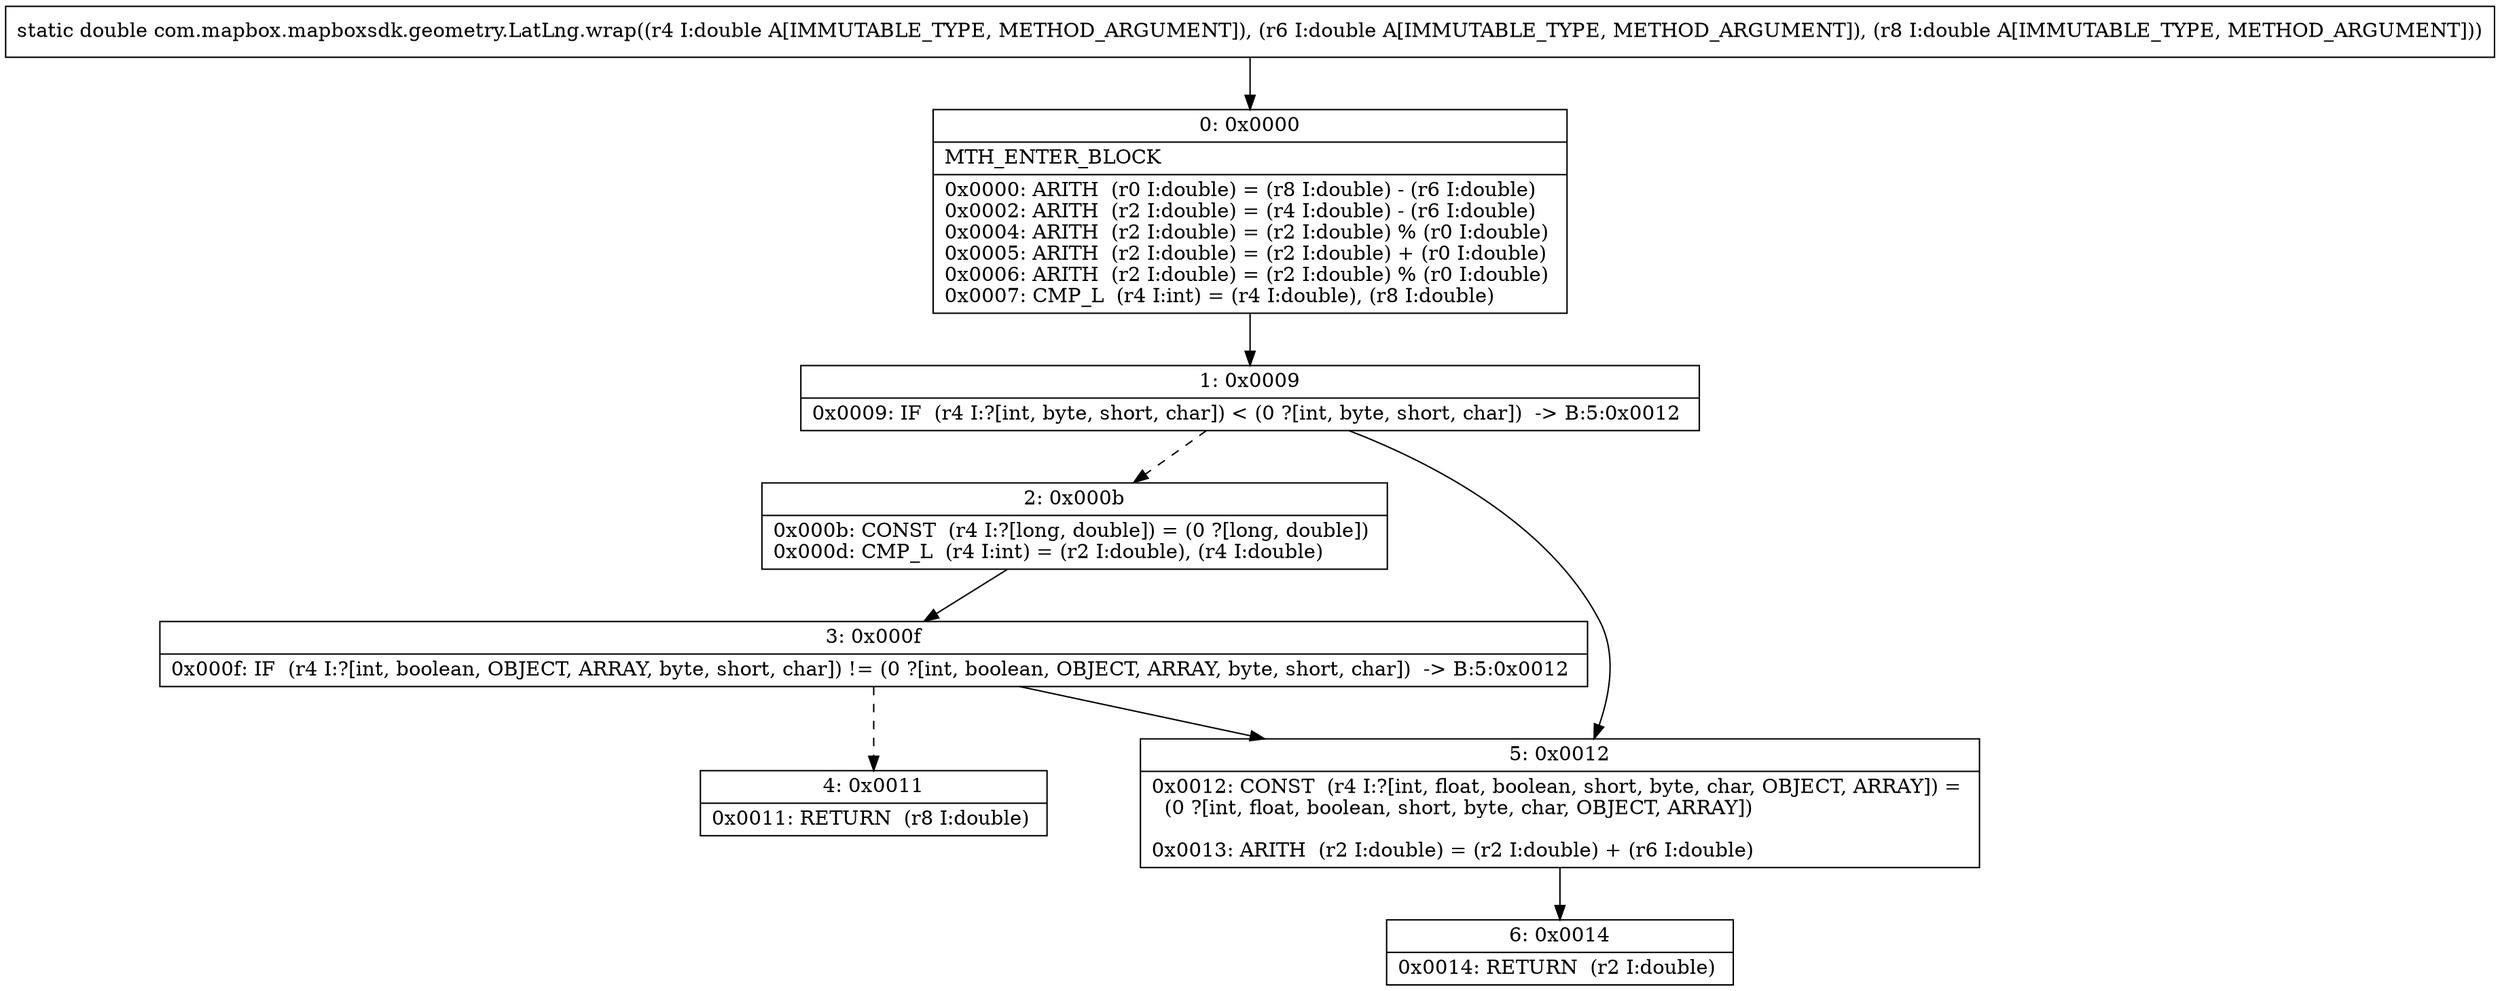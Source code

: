 digraph "CFG forcom.mapbox.mapboxsdk.geometry.LatLng.wrap(DDD)D" {
Node_0 [shape=record,label="{0\:\ 0x0000|MTH_ENTER_BLOCK\l|0x0000: ARITH  (r0 I:double) = (r8 I:double) \- (r6 I:double) \l0x0002: ARITH  (r2 I:double) = (r4 I:double) \- (r6 I:double) \l0x0004: ARITH  (r2 I:double) = (r2 I:double) % (r0 I:double) \l0x0005: ARITH  (r2 I:double) = (r2 I:double) + (r0 I:double) \l0x0006: ARITH  (r2 I:double) = (r2 I:double) % (r0 I:double) \l0x0007: CMP_L  (r4 I:int) = (r4 I:double), (r8 I:double) \l}"];
Node_1 [shape=record,label="{1\:\ 0x0009|0x0009: IF  (r4 I:?[int, byte, short, char]) \< (0 ?[int, byte, short, char])  \-\> B:5:0x0012 \l}"];
Node_2 [shape=record,label="{2\:\ 0x000b|0x000b: CONST  (r4 I:?[long, double]) = (0 ?[long, double]) \l0x000d: CMP_L  (r4 I:int) = (r2 I:double), (r4 I:double) \l}"];
Node_3 [shape=record,label="{3\:\ 0x000f|0x000f: IF  (r4 I:?[int, boolean, OBJECT, ARRAY, byte, short, char]) != (0 ?[int, boolean, OBJECT, ARRAY, byte, short, char])  \-\> B:5:0x0012 \l}"];
Node_4 [shape=record,label="{4\:\ 0x0011|0x0011: RETURN  (r8 I:double) \l}"];
Node_5 [shape=record,label="{5\:\ 0x0012|0x0012: CONST  (r4 I:?[int, float, boolean, short, byte, char, OBJECT, ARRAY]) = \l  (0 ?[int, float, boolean, short, byte, char, OBJECT, ARRAY])\l \l0x0013: ARITH  (r2 I:double) = (r2 I:double) + (r6 I:double) \l}"];
Node_6 [shape=record,label="{6\:\ 0x0014|0x0014: RETURN  (r2 I:double) \l}"];
MethodNode[shape=record,label="{static double com.mapbox.mapboxsdk.geometry.LatLng.wrap((r4 I:double A[IMMUTABLE_TYPE, METHOD_ARGUMENT]), (r6 I:double A[IMMUTABLE_TYPE, METHOD_ARGUMENT]), (r8 I:double A[IMMUTABLE_TYPE, METHOD_ARGUMENT])) }"];
MethodNode -> Node_0;
Node_0 -> Node_1;
Node_1 -> Node_2[style=dashed];
Node_1 -> Node_5;
Node_2 -> Node_3;
Node_3 -> Node_4[style=dashed];
Node_3 -> Node_5;
Node_5 -> Node_6;
}

